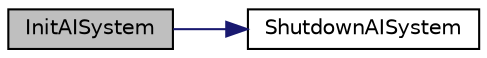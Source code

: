 digraph "InitAISystem"
{
  edge [fontname="Helvetica",fontsize="10",labelfontname="Helvetica",labelfontsize="10"];
  node [fontname="Helvetica",fontsize="10",shape=record];
  rankdir="LR";
  Node1 [label="InitAISystem",height=0.2,width=0.4,color="black", fillcolor="grey75", style="filled", fontcolor="black"];
  Node1 -> Node2 [color="midnightblue",fontsize="10",style="solid",fontname="Helvetica"];
  Node2 [label="ShutdownAISystem",height=0.2,width=0.4,color="black", fillcolor="white", style="filled",URL="$ai__interpret_8c.html#a7a593ea725968a09171ad562877652a1"];
}
